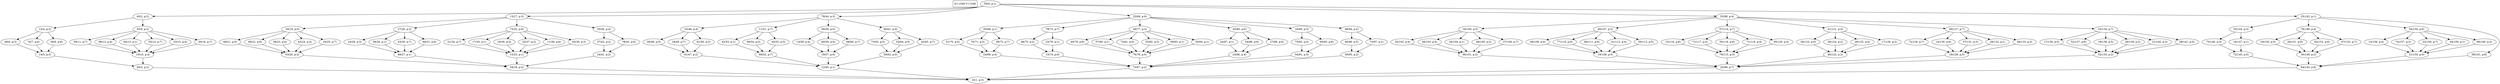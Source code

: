 digraph Task {
i [shape=box, label="D=1548 T=1548"]; 
0 [label="50(0, p:1)"];
1 [label="23(1, p:5)"];
2 [label="40(2, p:2)"];
3 [label="65(3, p:2)"];
4 [label="12(4, p:3)"];
5 [label="14(5, p:3)"];
6 [label="49(6, p:3)"];
7 [label="74(7, p:4)"];
8 [label="36(8, p:6)"];
9 [label="55(9, p:2)"];
10 [label="10(10, p:4)"];
11 [label="59(11, p:7)"];
12 [label="68(12, p:4)"];
13 [label="64(13, p:1)"];
14 [label="55(14, p:7)"];
15 [label="33(15, p:4)"];
16 [label="30(16, p:7)"];
17 [label="13(17, p:3)"];
18 [label="54(18, p:2)"];
19 [label="30(19, p:0)"];
20 [label="63(20, p:2)"];
21 [label="49(21, p:0)"];
22 [label="49(22, p:6)"];
23 [label="58(23, p:4)"];
24 [label="43(24, p:3)"];
25 [label="24(25, p:7)"];
26 [label="27(26, p:2)"];
27 [label="48(27, p:1)"];
28 [label="14(28, p:3)"];
29 [label="59(29, p:1)"];
30 [label="43(30, p:7)"];
31 [label="66(31, p:4)"];
32 [label="73(32, p:6)"];
33 [label="15(33, p:1)"];
34 [label="51(34, p:7)"];
35 [label="17(35, p:1)"];
36 [label="19(36, p:5)"];
37 [label="32(37, p:2)"];
38 [label="11(38, p:6)"];
39 [label="45(39, p:3)"];
40 [label="20(40, p:4)"];
41 [label="24(41, p:2)"];
42 [label="37(42, p:2)"];
43 [label="78(43, p:0)"];
44 [label="78(44, p:3)"];
45 [label="12(45, p:1)"];
46 [label="32(46, p:4)"];
47 [label="41(47, p:2)"];
48 [label="28(48, p:5)"];
49 [label="18(49, p:7)"];
50 [label="61(50, p:3)"];
51 [label="11(51, p:7)"];
52 [label="69(52, p:7)"];
53 [label="42(53, p:1)"];
54 [label="59(54, p:3)"];
55 [label="45(55, p:3)"];
56 [label="56(56, p:0)"];
57 [label="19(57, p:6)"];
58 [label="13(58, p:4)"];
59 [label="60(59, p:4)"];
60 [label="68(60, p:7)"];
61 [label="46(61, p:4)"];
62 [label="59(62, p:0)"];
63 [label="73(63, p:5)"];
64 [label="52(64, p:5)"];
65 [label="42(65, p:7)"];
66 [label="22(66, p:6)"];
67 [label="73(67, p:2)"];
68 [label="65(68, p:1)"];
69 [label="24(69, p:4)"];
70 [label="51(70, p:5)"];
71 [label="75(71, p:5)"];
72 [label="38(72, p:7)"];
73 [label="78(73, p:7)"];
74 [label="15(74, p:6)"];
75 [label="48(75, p:2)"];
76 [label="22(76, p:1)"];
77 [label="49(77, p:2)"];
78 [label="79(78, p:5)"];
79 [label="40(79, p:6)"];
80 [label="57(80, p:1)"];
81 [label="73(81, p:0)"];
82 [label="53(82, p:5)"];
83 [label="59(83, p:1)"];
84 [label="35(84, p:1)"];
85 [label="45(85, p:0)"];
86 [label="24(86, p:4)"];
87 [label="24(87, p:1)"];
88 [label="54(88, p:6)"];
89 [label="27(89, p:0)"];
90 [label="16(90, p:5)"];
91 [label="54(91, p:5)"];
92 [label="75(92, p:4)"];
93 [label="65(93, p:6)"];
94 [label="48(94, p:2)"];
95 [label="59(95, p:2)"];
96 [label="40(96, p:5)"];
97 [label="72(97, p:1)"];
98 [label="53(98, p:4)"];
99 [label="25(99, p:7)"];
100 [label="16(100, p:5)"];
101 [label="36(101, p:2)"];
102 [label="32(102, p:4)"];
103 [label="56(103, p:4)"];
104 [label="34(104, p:1)"];
105 [label="49(105, p:2)"];
106 [label="37(106, p:7)"];
107 [label="46(107, p:2)"];
108 [label="19(108, p:5)"];
109 [label="48(109, p:4)"];
110 [label="77(110, p:0)"];
111 [label="66(111, p:6)"];
112 [label="41(112, p:4)"];
113 [label="50(113, p:5)"];
114 [label="57(114, p:7)"];
115 [label="79(115, p:5)"];
116 [label="15(116, p:6)"];
117 [label="71(117, p:3)"];
118 [label="35(118, p:6)"];
119 [label="71(119, p:4)"];
120 [label="30(120, p:4)"];
121 [label="41(121, p:4)"];
122 [label="46(122, p:2)"];
123 [label="26(123, p:0)"];
124 [label="39(124, p:2)"];
125 [label="26(125, p:4)"];
126 [label="17(126, p:2)"];
127 [label="69(127, p:7)"];
128 [label="18(128, p:5)"];
129 [label="72(129, p:7)"];
130 [label="14(130, p:6)"];
131 [label="37(131, p:3)"];
132 [label="28(132, p:1)"];
133 [label="48(133, p:3)"];
134 [label="25(134, p:7)"];
135 [label="52(135, p:2)"];
136 [label="17(136, p:5)"];
137 [label="52(137, p:6)"];
138 [label="19(138, p:5)"];
139 [label="26(139, p:2)"];
140 [label="21(140, p:2)"];
141 [label="28(141, p:5)"];
142 [label="25(142, p:1)"];
143 [label="64(143, p:6)"];
144 [label="10(144, p:3)"];
145 [label="72(145, p:0)"];
146 [label="75(146, p:3)"];
147 [label="16(147, p:1)"];
148 [label="76(148, p:4)"];
149 [label="30(149, p:2)"];
150 [label="19(150, p:5)"];
151 [label="26(151, p:0)"];
152 [label="62(152, p:6)"];
153 [label="67(153, p:7)"];
154 [label="54(154, p:0)"];
155 [label="21(155, p:0)"];
156 [label="13(156, p:4)"];
157 [label="74(157, p:3)"];
158 [label="22(158, p:7)"];
159 [label="34(159, p:1)"];
160 [label="66(160, p:2)"];
161 [label="38(161, p:6)"];
0 -> 2;
0 -> 17;
0 -> 44;
0 -> 66;
0 -> 98;
0 -> 142;
2 -> 4;
2 -> 9;
3 -> 1;
4 -> 6;
4 -> 7;
4 -> 8;
5 -> 3;
6 -> 5;
7 -> 5;
8 -> 5;
9 -> 11;
9 -> 12;
9 -> 13;
9 -> 14;
9 -> 15;
9 -> 16;
10 -> 3;
11 -> 10;
12 -> 10;
13 -> 10;
14 -> 10;
15 -> 10;
16 -> 10;
17 -> 19;
17 -> 26;
17 -> 32;
17 -> 40;
18 -> 1;
19 -> 21;
19 -> 22;
19 -> 23;
19 -> 24;
19 -> 25;
20 -> 18;
21 -> 20;
22 -> 20;
23 -> 20;
24 -> 20;
25 -> 20;
26 -> 28;
26 -> 29;
26 -> 30;
26 -> 31;
27 -> 18;
28 -> 27;
29 -> 27;
30 -> 27;
31 -> 27;
32 -> 34;
32 -> 35;
32 -> 36;
32 -> 37;
32 -> 38;
32 -> 39;
33 -> 18;
34 -> 33;
35 -> 33;
36 -> 33;
37 -> 33;
38 -> 33;
39 -> 33;
40 -> 42;
40 -> 43;
41 -> 18;
42 -> 41;
43 -> 41;
44 -> 46;
44 -> 51;
44 -> 56;
44 -> 61;
45 -> 1;
46 -> 48;
46 -> 49;
46 -> 50;
47 -> 45;
48 -> 47;
49 -> 47;
50 -> 47;
51 -> 53;
51 -> 54;
51 -> 55;
52 -> 45;
53 -> 52;
54 -> 52;
55 -> 52;
56 -> 58;
56 -> 59;
56 -> 60;
57 -> 45;
58 -> 57;
59 -> 57;
60 -> 57;
61 -> 63;
61 -> 64;
61 -> 65;
62 -> 45;
63 -> 62;
64 -> 62;
65 -> 62;
66 -> 68;
66 -> 73;
66 -> 77;
66 -> 85;
66 -> 90;
66 -> 94;
67 -> 1;
68 -> 70;
68 -> 71;
68 -> 72;
69 -> 67;
70 -> 69;
71 -> 69;
72 -> 69;
73 -> 75;
73 -> 76;
74 -> 67;
75 -> 74;
76 -> 74;
77 -> 79;
77 -> 80;
77 -> 81;
77 -> 82;
77 -> 83;
77 -> 84;
78 -> 67;
79 -> 78;
80 -> 78;
81 -> 78;
82 -> 78;
83 -> 78;
84 -> 78;
85 -> 87;
85 -> 88;
85 -> 89;
86 -> 67;
87 -> 86;
88 -> 86;
89 -> 86;
90 -> 92;
90 -> 93;
91 -> 67;
92 -> 91;
93 -> 91;
94 -> 96;
94 -> 97;
95 -> 67;
96 -> 95;
97 -> 95;
98 -> 100;
98 -> 107;
98 -> 114;
98 -> 121;
98 -> 127;
98 -> 134;
99 -> 1;
100 -> 102;
100 -> 103;
100 -> 104;
100 -> 105;
100 -> 106;
101 -> 99;
102 -> 101;
103 -> 101;
104 -> 101;
105 -> 101;
106 -> 101;
107 -> 109;
107 -> 110;
107 -> 111;
107 -> 112;
107 -> 113;
108 -> 99;
109 -> 108;
110 -> 108;
111 -> 108;
112 -> 108;
113 -> 108;
114 -> 116;
114 -> 117;
114 -> 118;
114 -> 119;
114 -> 120;
115 -> 99;
116 -> 115;
117 -> 115;
118 -> 115;
119 -> 115;
120 -> 115;
121 -> 123;
121 -> 124;
121 -> 125;
121 -> 126;
122 -> 99;
123 -> 122;
124 -> 122;
125 -> 122;
126 -> 122;
127 -> 129;
127 -> 130;
127 -> 131;
127 -> 132;
127 -> 133;
128 -> 99;
129 -> 128;
130 -> 128;
131 -> 128;
132 -> 128;
133 -> 128;
134 -> 136;
134 -> 137;
134 -> 138;
134 -> 139;
134 -> 140;
134 -> 141;
135 -> 99;
136 -> 135;
137 -> 135;
138 -> 135;
139 -> 135;
140 -> 135;
141 -> 135;
142 -> 144;
142 -> 148;
142 -> 154;
142 -> 161;
143 -> 1;
144 -> 146;
144 -> 147;
145 -> 143;
146 -> 145;
147 -> 145;
148 -> 150;
148 -> 151;
148 -> 152;
148 -> 153;
149 -> 143;
150 -> 149;
151 -> 149;
152 -> 149;
153 -> 149;
154 -> 156;
154 -> 157;
154 -> 158;
154 -> 159;
154 -> 160;
155 -> 143;
156 -> 155;
157 -> 155;
158 -> 155;
159 -> 155;
160 -> 155;
161 -> 143;
}